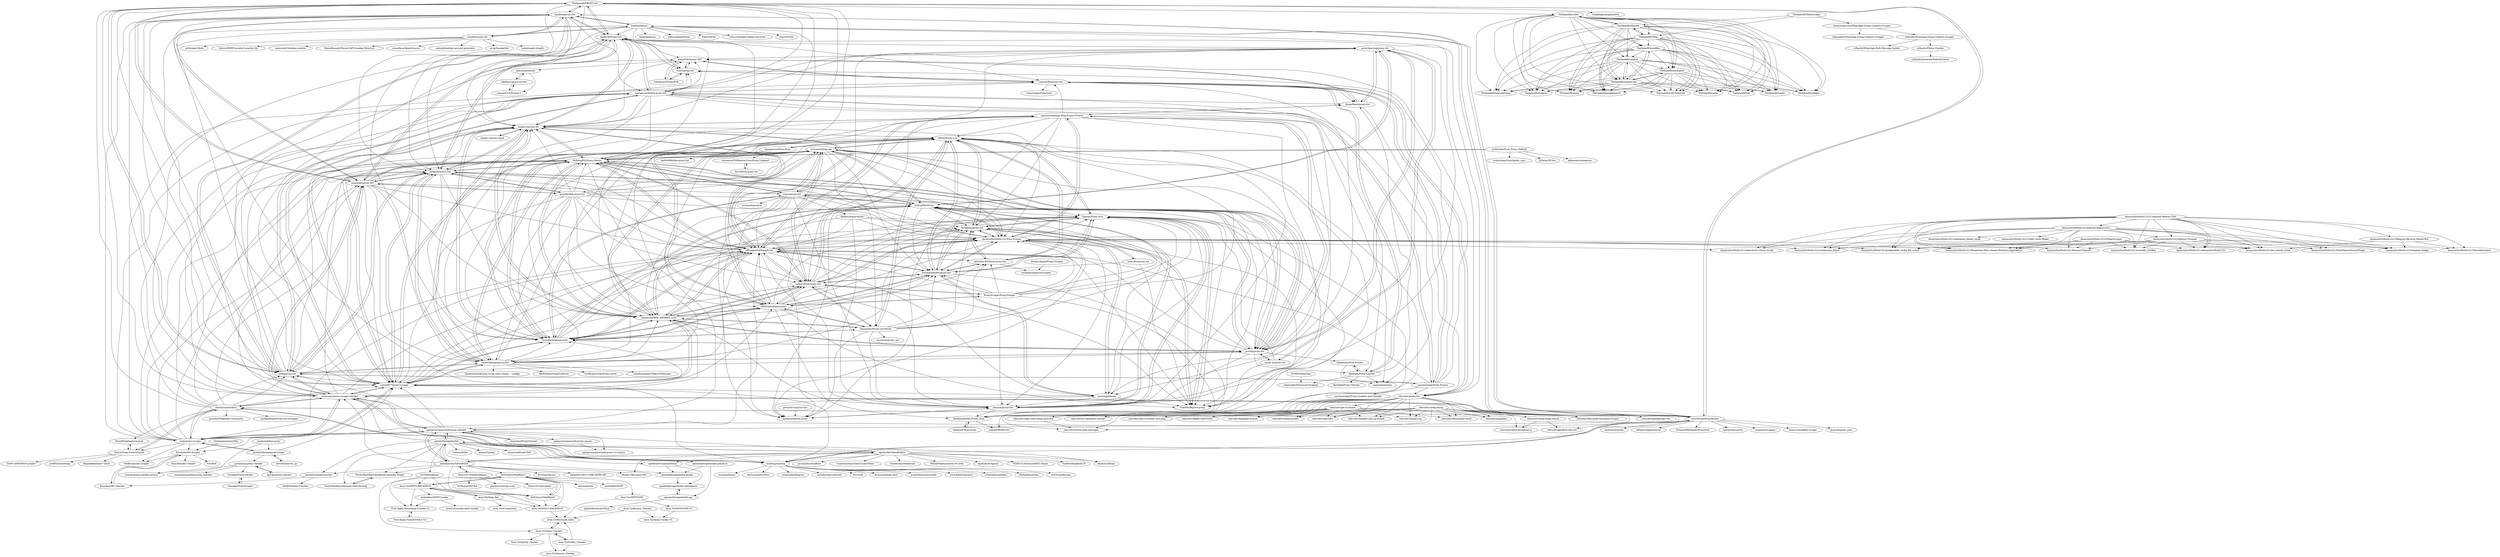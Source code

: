 digraph G {
"TheSpeedX/PROXY-List" -> "clarketm/proxy-list"
"TheSpeedX/PROXY-List" -> "monosans/proxy-list"
"TheSpeedX/PROXY-List" -> "TheSpeedX/socker"
"TheSpeedX/PROXY-List" -> "ShiftyTR/Proxy-List"
"TheSpeedX/PROXY-List" -> "hookzof/socks5_list"
"TheSpeedX/PROXY-List" -> "jetkai/proxy-list"
"TheSpeedX/PROXY-List" -> "constverum/ProxyBroker"
"TheSpeedX/PROXY-List" -> "proxifly/free-proxy-list"
"TheSpeedX/PROXY-List" -> "monosans/proxy-scraper-checker"
"TheSpeedX/PROXY-List" -> "mmpx12/proxy-list"
"TheSpeedX/PROXY-List" -> "MuRongPIG/Proxy-Master"
"TheSpeedX/PROXY-List" -> "roosterkid/openproxylist"
"TheSpeedX/PROXY-List" -> "tonikelope/megabasterd" ["e"=1]
"TheSpeedX/PROXY-List" -> "sunny9577/proxy-scraper"
"TheSpeedX/PROXY-List" -> "mertguvencli/http-proxy-list"
"openbullet/openbullet" -> "openbullet/OpenBullet2"
"openbullet/openbullet" -> "mohamm4dx/SilverBullet"
"openbullet/openbullet" -> "PurityWasHere/Anomaly-Mod-Hosting"
"openbullet/openbullet" -> "openproxyspace/unfx-proxy-checker"
"openbullet/openbullet" -> "openbullet/openbullet.github.io"
"openbullet/openbullet" -> "PurityWasHere/OpenBullet-Anomaly-Plugin"
"openbullet/openbullet" -> "monosans/proxy-scraper-checker"
"openbullet/openbullet" -> "Laiteux/Milky"
"openbullet/openbullet" -> "SUP3RIA/Atlantr"
"openbullet/openbullet" -> "openbullet/openbullet-plugin"
"openbullet/openbullet" -> "kzorin52/stealerchecker"
"openbullet/openbullet" -> "quasar/Quasar" ["e"=1]
"openbullet/openbullet" -> "csharp-leaf/Leaf.xNet" ["e"=1]
"openbullet/openbullet" -> "openbullet/CaptchaSharp"
"openbullet/openbullet" -> "khast3x/h8mail" ["e"=1]
"sunny9577/proxy-scraper" -> "iw4p/proxy-scraper"
"sunny9577/proxy-scraper" -> "Zaeem20/FREE_PROXIES_LIST"
"sunny9577/proxy-scraper" -> "MuRongPIG/Proxy-Master"
"sunny9577/proxy-scraper" -> "ErcinDedeoglu/proxies"
"sunny9577/proxy-scraper" -> "officialputuid/KangProxy"
"sunny9577/proxy-scraper" -> "roosterkid/openproxylist"
"sunny9577/proxy-scraper" -> "zloi-user/hideip.me"
"sunny9577/proxy-scraper" -> "hookzof/socks5_list"
"sunny9577/proxy-scraper" -> "mmpx12/proxy-list"
"sunny9577/proxy-scraper" -> "monosans/proxy-scraper-checker"
"sunny9577/proxy-scraper" -> "vakhov/fresh-proxy-list"
"sunny9577/proxy-scraper" -> "elliottophellia/proxylist"
"sunny9577/proxy-scraper" -> "Anonym0usWork1221/Free-Proxies"
"sunny9577/proxy-scraper" -> "mertguvencli/http-proxy-list"
"sunny9577/proxy-scraper" -> "noctiro/getproxy"
"jundymek/free-proxy" -> "JaredLGillespie/proxyscrape"
"jundymek/free-proxy" -> "ricerati/proxy-checker-python"
"situmorang-com/Whatsapp-Group-Contacts-Scraper" -> "erfan4lx/WhatsApp-Group-Contacts-Scraper"
"situmorang-com/Whatsapp-Group-Contacts-Scraper" -> "shaneapen/WhatsApp-Group-Contacts-Scraper"
"JaredLGillespie/proxyscrape" -> "iw4p/proxy-scraper"
"JaredLGillespie/proxyscrape" -> "pythonism/proxy-checker"
"JaredLGillespie/proxyscrape" -> "sunny9577/proxy-scraper"
"JaredLGillespie/proxyscrape" -> "DevAlone/proxy_py"
"openproxyspace/unfx-proxy-checker" -> "openproxyspace/unfx-proxy-parser"
"openproxyspace/unfx-proxy-checker" -> "faiqsohail/ProxyChecker"
"openproxyspace/unfx-proxy-checker" -> "monosans/proxy-scraper-checker"
"openproxyspace/unfx-proxy-checker" -> "iw4p/proxy-scraper"
"openproxyspace/unfx-proxy-checker" -> "sunny9577/proxy-scraper"
"openproxyspace/unfx-proxy-checker" -> "openproxyspace/unfx-proxy-to-country"
"openproxyspace/unfx-proxy-checker" -> "Kuucheen/KC-Scraper"
"openproxyspace/unfx-proxy-checker" -> "jetkai/proxy-list"
"openproxyspace/unfx-proxy-checker" -> "mubeng/mubeng"
"openproxyspace/unfx-proxy-checker" -> "officialputuid/KangProxy"
"openproxyspace/unfx-proxy-checker" -> "mohamm4dx/SilverBullet"
"openproxyspace/unfx-proxy-checker" -> "openbullet/openbullet"
"TheSpeedX/socker" -> "TheSpeedX/anonfiles"
"TheSpeedX/socker" -> "TheSpeedX/freeCodeCamp"
"TheSpeedX/socker" -> "TheSpeedX/test"
"TheSpeedX/socker" -> "TheSpeedX/wallgen"
"TheSpeedX/socker" -> "TheSpeedX/Linder"
"TheSpeedX/socker" -> "TheSpeedX/googlesearch"
"TheSpeedX/socker" -> "TheSpeedX/rpigrab"
"TheSpeedX/socker" -> "TheSpeedX/SDorker"
"TheSpeedX/socker" -> "TheSpeedX/Stegano"
"TheSpeedX/socker" -> "TheSpeedX/LAN-facebook"
"TheSpeedX/socker" -> "TheSpeedX/codex"
"TheSpeedX/socker" -> "TheSpeedX/dorksploit"
"TheSpeedX/socker" -> "TheSpeedX/commit-bot"
"TheSpeedX/socker" -> "TheSpeedX/dump"
"TheSpeedX/socker" -> "TheSpeedX/TPlay"
"openbullet/openbullet-api" -> "openbullet/openbullet-adminpanel"
"openbullet/openbullet-api" -> "openbullet/SocksSharp"
"cyubuchen/Free_Proxy_Website" -> "cyubuchen/ProxySpider_spys" ["e"=1]
"cyubuchen/Free_Proxy_Website" -> "openproxyspace/unfx-proxy-checker"
"cyubuchen/Free_Proxy_Website" -> "JDArmy/DCSec" ["e"=1]
"cyubuchen/Free_Proxy_Website" -> "MuRongPIG/Proxy-Master"
"cyubuchen/Free_Proxy_Website" -> "akkuman/rotateproxy" ["e"=1]
"TheSpeedX/dorksploit" -> "TheSpeedX/googlesearch"
"TheSpeedX/dorksploit" -> "TheSpeedX/Stegano"
"TheSpeedX/dorksploit" -> "TheSpeedX/freeCodeCamp"
"TheSpeedX/dorksploit" -> "TheSpeedX/test"
"TheSpeedX/dorksploit" -> "TheSpeedX/wallgen"
"TheSpeedX/dorksploit" -> "TheSpeedX/Linder"
"TheSpeedX/dorksploit" -> "TheSpeedX/dump"
"TheSpeedX/dorksploit" -> "TheSpeedX/LAN-facebook"
"TheSpeedX/dorksploit" -> "TheSpeedX/commit-bot"
"TheSpeedX/dorksploit" -> "TheSpeedX/codex"
"openproxyspace/unfx-proxy-parser" -> "openproxyspace/unfx-proxy-to-country"
"faiqsohail/ProxyChecker" -> "openproxyspace/unfx-proxy-checker"
"a2u/free-proxy-list" -> "fate0/proxylist"
"a2u/free-proxy-list" -> "clarketm/proxy-list"
"a2u/free-proxy-list" -> "suite/simple-shopify"
"a2u/free-proxy-list" -> "mrthinger/Shubi" ["e"=1]
"a2u/free-proxy-list" -> "Snivyn/NERYS-product-monitor-lite" ["e"=1]
"a2u/free-proxy-list" -> "cameronb23/adidas-monitor"
"a2u/free-proxy-list" -> "BayanRasooly/Discord-API-Sneaker-Monitors"
"a2u/free-proxy-list" -> "yousefissa/SplashSource" ["e"=1]
"a2u/free-proxy-list" -> "antonjlin/adidas-account-generator" ["e"=1]
"a2u/free-proxy-list" -> "cx-rp/SneakerBot" ["e"=1]
"DevAlone/proxy_py" -> "JaredLGillespie/proxyscrape"
"pythonism/proxy-checker" -> "ricerati/proxy-checker-python"
"pythonism/proxy-checker" -> "GooogIe/ProxyChecker"
"pythonism/proxy-checker" -> "ApsOps/proxy-checker"
"pythonism/proxy-checker" -> "maxmalysh/python-proxy-checker"
"TheSpeedX/SDorker" -> "TheSpeedX/dorksploit"
"TheSpeedX/SDorker" -> "TheSpeedX/commit-bot"
"TheSpeedX/SDorker" -> "TheSpeedX/googlesearch"
"TheSpeedX/SDorker" -> "TheSpeedX/anonfiles"
"TheSpeedX/SDorker" -> "TheSpeedX/freeCodeCamp"
"TheSpeedX/SDorker" -> "TheSpeedX/test"
"TheSpeedX/SDorker" -> "TheSpeedX/wallgen"
"TheSpeedX/SDorker" -> "TheSpeedX/Linder"
"TheSpeedX/SDorker" -> "TheSpeedX/LAN-facebook"
"TheSpeedX/SDorker" -> "TheSpeedX/dump"
"TheSpeedX/SDorker" -> "TheSpeedX/Stegano"
"TheSpeedX/SDorker" -> "TheSpeedX/rpigrab"
"TheSpeedX/SDorker" -> "TheSpeedX/codex"
"TheSpeedX/SDorker" -> "TheSpeedX/TPlay"
"TheSpeedX/SDorker" -> "TheSpeedX/socker"
"TheSpeedX/TPlay" -> "TheSpeedX/freeCodeCamp"
"TheSpeedX/TPlay" -> "TheSpeedX/test"
"TheSpeedX/TPlay" -> "TheSpeedX/wallgen"
"TheSpeedX/TPlay" -> "TheSpeedX/Linder"
"TheSpeedX/TPlay" -> "TheSpeedX/LAN-facebook"
"TheSpeedX/TPlay" -> "TheSpeedX/googlesearch"
"TheSpeedX/TPlay" -> "TheSpeedX/dump"
"TheSpeedX/TPlay" -> "TheSpeedX/Stegano"
"TheSpeedX/TPlay" -> "TheSpeedX/codex"
"TheSpeedX/TPlay" -> "TheSpeedX/commit-bot"
"TheSpeedX/TPlay" -> "TheSpeedX/dorksploit"
"TheSpeedX/TPlay" -> "TheSpeedX/anonfiles"
"TheSpeedX/TPlay" -> "TheSpeedX/rpigrab"
"TheSpeedX/TPlay" -> "TheSpeedX/SDorker"
"openbullet/openbullet.github.io" -> "openbullet/openbullet-api"
"openbullet/openbullet.github.io" -> "openbullet/openbullet-plugin"
"PurityWasHere/Anomaly-Mod-Hosting" -> "PurityWasHere/OpenBullet-Anomaly-Plugin"
"TheSpeedX/anonfiles" -> "TheSpeedX/dump"
"TheSpeedX/anonfiles" -> "TheSpeedX/freeCodeCamp"
"TheSpeedX/anonfiles" -> "TheSpeedX/test"
"TheSpeedX/anonfiles" -> "TheSpeedX/wallgen"
"TheSpeedX/anonfiles" -> "TheSpeedX/Linder"
"TheSpeedX/anonfiles" -> "TheSpeedX/LAN-facebook"
"TheSpeedX/anonfiles" -> "TheSpeedX/googlesearch"
"TheSpeedX/anonfiles" -> "TheSpeedX/Stegano"
"TheSpeedX/anonfiles" -> "TheSpeedX/dorksploit"
"TheSpeedX/anonfiles" -> "TheSpeedX/codex"
"TheSpeedX/anonfiles" -> "TheSpeedX/commit-bot"
"TheSpeedX/anonfiles" -> "TheSpeedX/rpigrab"
"Aron-Tn/SMTP-CRACKER-V2" -> "Aron-Tn/SMTP-CRACKER-V3"
"Aron-Tn/SMTP-CRACKER-V2" -> "DrPython3/MailRipV2"
"Aron-Tn/SMTP-CRACKER-V2" -> "Free-Spam-Tools/Smtp-Cracker-v4"
"Aron-Tn/SMTP-CRACKER-V2" -> "Aron-Tn/Mega-Bot"
"Aron-Tn/SMTP-CRACKER-V2" -> "Arabiabitz/SMTP.Cracker"
"Aron-Tn/SMTP-CRACKER-V2" -> "DrPython3/MailRipV3"
"Aron-Tn/Mega-Bot" -> "Aron-Tn/SMTP-CRACKER-V2"
"Aron-Tn/Mega-Bot" -> "Aron-Tn/SMTP-CRACKER-V3"
"Aron-Tn/Mega-Bot" -> "Aron-Tn/FCommunity"
"Arabiabitz/SMTP.Cracker" -> "lesteruwu/smtp-shell-cracker"
"Arabiabitz/SMTP.Cracker" -> "Free-Spam-Tools/Smtp-Cracker-v4"
"TheSpeedX/commit-bot" -> "TheSpeedX/googlesearch"
"TheSpeedX/commit-bot" -> "TheSpeedX/freeCodeCamp"
"TheSpeedX/commit-bot" -> "TheSpeedX/test"
"TheSpeedX/commit-bot" -> "TheSpeedX/wallgen"
"TheSpeedX/commit-bot" -> "TheSpeedX/Linder"
"TheSpeedX/commit-bot" -> "TheSpeedX/LAN-facebook"
"TheSpeedX/commit-bot" -> "TheSpeedX/dorksploit"
"TheSpeedX/commit-bot" -> "TheSpeedX/Stegano"
"TheSpeedX/commit-bot" -> "TheSpeedX/dump"
"TheSpeedX/commit-bot" -> "TheSpeedX/codex"
"TheSpeedX/commit-bot" -> "TheSpeedX/rpigrab"
"TheSpeedX/commit-bot" -> "TheSpeedX/anonfiles"
"TheSpeedX/rpigrab" -> "TheSpeedX/freeCodeCamp"
"TheSpeedX/rpigrab" -> "TheSpeedX/test"
"TheSpeedX/rpigrab" -> "TheSpeedX/wallgen"
"TheSpeedX/rpigrab" -> "TheSpeedX/Linder"
"TheSpeedX/rpigrab" -> "TheSpeedX/googlesearch"
"TheSpeedX/rpigrab" -> "TheSpeedX/Stegano"
"TheSpeedX/rpigrab" -> "TheSpeedX/LAN-facebook"
"TheSpeedX/rpigrab" -> "TheSpeedX/dump"
"TheSpeedX/rpigrab" -> "TheSpeedX/dorksploit"
"TheSpeedX/rpigrab" -> "TheSpeedX/codex"
"TheSpeedX/rpigrab" -> "TheSpeedX/commit-bot"
"openbullet/openbullet-adminpanel" -> "openbullet/openbullet-api"
"openbullet/OpenBullet2" -> "openbullet/openbullet"
"openbullet/OpenBullet2" -> "mohamm4dx/SilverBullet"
"openbullet/OpenBullet2" -> "ip-scanner/cloudflare" ["e"=1]
"openbullet/OpenBullet2" -> "UnamSanctam/SilentCryptoMiner" ["e"=1]
"openbullet/OpenBullet2" -> "openproxyspace/unfx-proxy-checker"
"openbullet/OpenBullet2" -> "monosans/proxy-scraper-checker"
"openbullet/OpenBullet2" -> "mubeng/mubeng"
"openbullet/OpenBullet2" -> "Stealerium/Stealerium" ["e"=1]
"openbullet/OpenBullet2" -> "MiyakoYakota/search.0t.rocks" ["e"=1]
"openbullet/OpenBullet2" -> "khast3x/h8mail" ["e"=1]
"openbullet/OpenBullet2" -> "openbullet/CaptchaSharp"
"openbullet/OpenBullet2" -> "Mickey758/Calani-AIO" ["e"=1]
"openbullet/OpenBullet2" -> "kgretzky/evilginx2" ["e"=1]
"openbullet/OpenBullet2" -> "NYAN-x-CAT/AsyncRAT-C-Sharp" ["e"=1]
"openbullet/OpenBullet2" -> "fastfire/deepdarkCTI" ["e"=1]
"ShiftyTR/Proxy-List" -> "jetkai/proxy-list"
"ShiftyTR/Proxy-List" -> "mmpx12/proxy-list"
"ShiftyTR/Proxy-List" -> "clarketm/proxy-list"
"ShiftyTR/Proxy-List" -> "hookzof/socks5_list"
"ShiftyTR/Proxy-List" -> "monosans/proxy-list"
"ShiftyTR/Proxy-List" -> "sunny9577/proxy-scraper"
"ShiftyTR/Proxy-List" -> "manuGMG/proxy-365"
"ShiftyTR/Proxy-List" -> "roosterkid/openproxylist"
"ShiftyTR/Proxy-List" -> "mertguvencli/http-proxy-list"
"ShiftyTR/Proxy-List" -> "rdavydov/proxy-list"
"ShiftyTR/Proxy-List" -> "rx443/proxy-list"
"ShiftyTR/Proxy-List" -> "TheSpeedX/PROXY-List"
"ShiftyTR/Proxy-List" -> "MuRongPIG/Proxy-Master"
"ShiftyTR/Proxy-List" -> "UptimerBot/proxy-list"
"ShiftyTR/Proxy-List" -> "proxy4parsing/proxy-list"
"mohamm4dx/SilverBullet" -> "openbullet/OpenBullet2"
"mohamm4dx/SilverBullet" -> "openbullet/openbullet"
"mohamm4dx/SilverBullet" -> "kzorin52/stealerchecker"
"mohamm4dx/SilverBullet" -> "PurityWasHere/OpenBullet-Anomaly-Plugin"
"mohamm4dx/SilverBullet" -> "openproxyspace/unfx-proxy-checker"
"mohamm4dx/SilverBullet" -> "skylar69-wtf/CC-CHECKERS-API" ["e"=1]
"mohamm4dx/SilverBullet" -> "Its-Vichy/Sezam" ["e"=1]
"mohamm4dx/SilverBullet" -> "monosans/proxy-scraper-checker"
"mohamm4dx/SilverBullet" -> "Ross1337/SMSBotBypass"
"mohamm4dx/SilverBullet" -> "DrPython3/MailRipV3"
"mohamm4dx/SilverBullet" -> "Mickey758/Calani-AIO" ["e"=1]
"mohamm4dx/SilverBullet" -> "DrPython3/MailRipV2"
"iw4p/proxy-scraper" -> "sunny9577/proxy-scraper"
"iw4p/proxy-scraper" -> "monosans/proxy-scraper-checker"
"iw4p/proxy-scraper" -> "JaredLGillespie/proxyscrape"
"iw4p/proxy-scraper" -> "openproxyspace/unfx-proxy-checker"
"iw4p/proxy-scraper" -> "Kuucheen/KC-Scraper"
"iw4p/proxy-scraper" -> "MuRongPIG/Proxy-Master"
"iw4p/proxy-scraper" -> "UptimerBot/proxy-list"
"iw4p/proxy-scraper" -> "TeaByte/proxy-scraper" ["e"=1]
"iw4p/proxy-scraper" -> "zloi-user/hideip.me"
"iw4p/proxy-scraper" -> "mertguvencli/http-proxy-list"
"iw4p/proxy-scraper" -> "monosans/proxy-list"
"iw4p/proxy-scraper" -> "hookzof/socks5_list"
"iw4p/proxy-scraper" -> "Yariya/Zmap-ProxyScanner"
"iw4p/proxy-scraper" -> "jetkai/proxy-list"
"iw4p/proxy-scraper" -> "officialputuid/KangProxy"
"hookzof/socks5_list" -> "sunny9577/proxy-scraper"
"hookzof/socks5_list" -> "MuRongPIG/Proxy-Master"
"hookzof/socks5_list" -> "mmpx12/proxy-list"
"hookzof/socks5_list" -> "roosterkid/openproxylist"
"hookzof/socks5_list" -> "jetkai/proxy-list"
"hookzof/socks5_list" -> "ErcinDedeoglu/proxies"
"hookzof/socks5_list" -> "ShiftyTR/Proxy-List"
"hookzof/socks5_list" -> "prxchk/proxy-list"
"hookzof/socks5_list" -> "monosans/proxy-list"
"hookzof/socks5_list" -> "zloi-user/hideip.me"
"hookzof/socks5_list" -> "proxifly/free-proxy-list"
"hookzof/socks5_list" -> "vakhov/fresh-proxy-list"
"hookzof/socks5_list" -> "officialputuid/KangProxy"
"hookzof/socks5_list" -> "Zaeem20/FREE_PROXIES_LIST"
"hookzof/socks5_list" -> "Anonym0usWork1221/Free-Proxies"
"bluet/proxybroker2" -> "constverum/ProxyBroker"
"bluet/proxybroker2" -> "mubeng/mubeng"
"bluet/proxybroker2" -> "Yariya/Zmap-ProxyScanner"
"bluet/proxybroker2" -> "monosans/proxy-scraper-checker"
"bluet/proxybroker2" -> "iw4p/proxy-scraper"
"bluet/proxybroker2" -> "sunny9577/proxy-scraper"
"bluet/proxybroker2" -> "jetkai/proxy-list"
"bluet/proxybroker2" -> "hookzof/socks5_list"
"bluet/proxybroker2" -> "ForceFledgling/proxyhub"
"bluet/proxybroker2" -> "mertguvencli/http-proxy-list"
"bluet/proxybroker2" -> "MuRongPIG/Proxy-Master"
"bluet/proxybroker2" -> "monosans/proxy-list"
"bluet/proxybroker2" -> "proseltd/Telepathy-Community" ["e"=1]
"bluet/proxybroker2" -> "narkhedesam/Proxy-List-Scrapper"
"bluet/proxybroker2" -> "TheSpeedX/PROXY-List"
"TheSpeedX/WhatScraper" -> "TheSpeedX/SDorker"
"TheSpeedX/WhatScraper" -> "situmorang-com/Whatsapp-Group-Contacts-Scraper"
"TheSpeedX/WhatScraper" -> "TheSpeedX/TPlay"
"erfan4lx/WhatsApp-Group-Contacts-Scraper" -> "erfan4lx/WhatsApp-Bulk-Message-Sender"
"erfan4lx/WhatsApp-Group-Contacts-Scraper" -> "erfan4lx/Phone-Checker"
"Aron-Tn/SMTP-CRACKER-V3" -> "Aron-Tn/Microsoft_killer"
"erfan4lx/Phone-Checker" -> "erfan4lx/AutomaticWebsiteViewer"
"openbullet/openbullet-plugin" -> "openbullet/openbullet-adminpanel"
"openbullet/CaptchaSharp" -> "openbullet/openbullet-plugin"
"openbullet/CaptchaSharp" -> "openbullet/openbullet-adminpanel"
"Free-Spam-Tools/Smtp-Cracker-v4" -> "Free-Spam-Tools/XTOOLS-V2-"
"Free-Spam-Tools/XTOOLS-V2-" -> "Free-Spam-Tools/Smtp-Cracker-v4"
"takelley1/proxy-servers" -> "yuewei5215/Proxies-1"
"takelley1/proxy-servers" -> "almroot/proxylist"
"PurityWasHere/OpenBullet-Anomaly-Plugin" -> "PurityWasHere/Anomaly-Mod-Hosting"
"mubeng/mubeng" -> "bluet/proxybroker2"
"mubeng/mubeng" -> "constverum/ProxyBroker"
"mubeng/mubeng" -> "Sh1Yo/x8" ["e"=1]
"mubeng/mubeng" -> "monosans/proxy-scraper-checker"
"mubeng/mubeng" -> "dwisiswant0/go-dork" ["e"=1]
"mubeng/mubeng" -> "projectdiscovery/notify" ["e"=1]
"mubeng/mubeng" -> "xnl-h4ck3r/waymore" ["e"=1]
"mubeng/mubeng" -> "d3mondev/puredns" ["e"=1]
"mubeng/mubeng" -> "BishopFox/jsluice" ["e"=1]
"mubeng/mubeng" -> "sw33tLie/bbscope" ["e"=1]
"mubeng/mubeng" -> "musana/fuzzuli" ["e"=1]
"mubeng/mubeng" -> "dwisiswant0/crlfuzz" ["e"=1]
"mubeng/mubeng" -> "ustayready/fireprox" ["e"=1]
"mubeng/mubeng" -> "six2dez/OneListForAll" ["e"=1]
"mubeng/mubeng" -> "sunny9577/proxy-scraper"
"Aron-Tn/Yahoo_Checker" -> "Aron-Tn/Microsoft_killer"
"Aron-Tn/Yahoo_Checker" -> "Aron-Tn/Amazon_Checker"
"Aron-Tn/Yahoo_Checker" -> "Aron-Tn/Netflix_Checker"
"Aron-Tn/Yahoo_Checker" -> "Aron-Tn/Spotify_checker"
"mmpx12/proxy-list" -> "mmpx12/proxy-check"
"mmpx12/proxy-list" -> "officialputuid/KangProxy"
"mmpx12/proxy-list" -> "roosterkid/openproxylist"
"mmpx12/proxy-list" -> "MuRongPIG/Proxy-Master"
"mmpx12/proxy-list" -> "ErcinDedeoglu/proxies"
"mmpx12/proxy-list" -> "Zaeem20/FREE_PROXIES_LIST"
"mmpx12/proxy-list" -> "saisuiu/Lionkings-Http-Proxys-Proxies"
"mmpx12/proxy-list" -> "Anonym0usWork1221/Free-Proxies"
"mmpx12/proxy-list" -> "sunny9577/proxy-scraper"
"mmpx12/proxy-list" -> "proxy4parsing/proxy-list"
"mmpx12/proxy-list" -> "mzyui/proxy-list"
"mmpx12/proxy-list" -> "hookzof/socks5_list"
"mmpx12/proxy-list" -> "ShiftyTR/Proxy-List"
"mmpx12/proxy-list" -> "manuGMG/proxy-365"
"mmpx12/proxy-list" -> "r00tee/Proxy-List"
"roosterkid/openproxylist" -> "mmpx12/proxy-list"
"roosterkid/openproxylist" -> "MuRongPIG/Proxy-Master"
"roosterkid/openproxylist" -> "sunny9577/proxy-scraper"
"roosterkid/openproxylist" -> "jetkai/proxy-list"
"roosterkid/openproxylist" -> "ErcinDedeoglu/proxies"
"roosterkid/openproxylist" -> "hookzof/socks5_list"
"roosterkid/openproxylist" -> "officialputuid/KangProxy"
"roosterkid/openproxylist" -> "MhdiTaheri/V2rayCollector" ["e"=1]
"roosterkid/openproxylist" -> "prxchk/proxy-list"
"roosterkid/openproxylist" -> "Anonym0usWork1221/Free-Proxies"
"roosterkid/openproxylist" -> "Zaeem20/FREE_PROXIES_LIST"
"roosterkid/openproxylist" -> "Surfboardv2ray/Proxy-sorter" ["e"=1]
"roosterkid/openproxylist" -> "miladtahanian/V2RayCFGDumper" ["e"=1]
"roosterkid/openproxylist" -> "saisuiu/Lionkings-Http-Proxys-Proxies"
"roosterkid/openproxylist" -> "Epodonios/bulk-xray-v2ray-vless-vmess-...-configs" ["e"=1]
"monosans/proxy-scraper-checker" -> "monosans/proxy-list"
"monosans/proxy-scraper-checker" -> "iw4p/proxy-scraper"
"monosans/proxy-scraper-checker" -> "sunny9577/proxy-scraper"
"monosans/proxy-scraper-checker" -> "openproxyspace/unfx-proxy-checker"
"monosans/proxy-scraper-checker" -> "MuRongPIG/Proxy-Master"
"monosans/proxy-scraper-checker" -> "jetkai/proxy-list"
"monosans/proxy-scraper-checker" -> "hookzof/socks5_list"
"monosans/proxy-scraper-checker" -> "officialputuid/KangProxy"
"monosans/proxy-scraper-checker" -> "ShiftyTR/Proxy-List"
"monosans/proxy-scraper-checker" -> "ErcinDedeoglu/proxies"
"monosans/proxy-scraper-checker" -> "constverum/ProxyBroker"
"monosans/proxy-scraper-checker" -> "mubeng/mubeng"
"monosans/proxy-scraper-checker" -> "Zaeem20/FREE_PROXIES_LIST"
"monosans/proxy-scraper-checker" -> "mertguvencli/http-proxy-list"
"monosans/proxy-scraper-checker" -> "bluet/proxybroker2"
"monosans/proxy-list" -> "monosans/proxy-scraper-checker"
"monosans/proxy-list" -> "ShiftyTR/Proxy-List"
"monosans/proxy-list" -> "hookzof/socks5_list"
"monosans/proxy-list" -> "mmpx12/proxy-list"
"monosans/proxy-list" -> "jetkai/proxy-list"
"monosans/proxy-list" -> "sunny9577/proxy-scraper"
"monosans/proxy-list" -> "TheSpeedX/PROXY-List"
"monosans/proxy-list" -> "ErcinDedeoglu/proxies"
"monosans/proxy-list" -> "roosterkid/openproxylist"
"monosans/proxy-list" -> "Zaeem20/FREE_PROXIES_LIST"
"monosans/proxy-list" -> "MuRongPIG/Proxy-Master"
"monosans/proxy-list" -> "clarketm/proxy-list"
"monosans/proxy-list" -> "officialputuid/KangProxy"
"monosans/proxy-list" -> "proxifly/free-proxy-list"
"monosans/proxy-list" -> "mzyui/proxy-list"
"jetkai/proxy-list" -> "roosterkid/openproxylist"
"jetkai/proxy-list" -> "ShiftyTR/Proxy-List"
"jetkai/proxy-list" -> "hookzof/socks5_list"
"jetkai/proxy-list" -> "mertguvencli/http-proxy-list"
"jetkai/proxy-list" -> "monosans/proxy-list"
"jetkai/proxy-list" -> "sunny9577/proxy-scraper"
"jetkai/proxy-list" -> "rx443/proxy-list"
"jetkai/proxy-list" -> "MuRongPIG/Proxy-Master"
"jetkai/proxy-list" -> "mmpx12/proxy-list"
"jetkai/proxy-list" -> "prxchk/proxy-list"
"jetkai/proxy-list" -> "monosans/proxy-scraper-checker"
"jetkai/proxy-list" -> "manuGMG/proxy-365"
"jetkai/proxy-list" -> "officialputuid/KangProxy"
"jetkai/proxy-list" -> "saschazesiger/Free-Proxies"
"jetkai/proxy-list" -> "TheSpeedX/PROXY-List"
"DrPython3/MailRipV3" -> "DrPython3/MailRipV2"
"DrPython3/MailRipV3" -> "Aron-Tn/SMTP-CRACKER-V3"
"DrPython3/MailRipV2" -> "DrPython3/MailRipV3"
"DrPython3/MailRipV2" -> "Aron-Tn/SMTP-CRACKER-V2"
"DrPython3/MailRipV2" -> "Aron-Tn/SMTP-CRACKER-V3"
"DrPython3/MailRipV2" -> "Aron-Tn/SMTP2SMS"
"DrPython3/MailRipV2" -> "aels/mailtools"
"DrPython3/MailRipV2" -> "Free-Spam-Tools/Smtp-Cracker-v4"
"DrPython3/MailRipV2" -> "aziz0x48/xSMTP" ["e"=1]
"kzorin52/stealerchecker" -> "sk3lk0/Stealer-Checker"
"kzorin52/stealerchecker" -> "Kuucheen/KC-Checker"
"Volodichev/ProxyHUB" -> "manuGMG/proxy-365"
"Volodichev/ProxyHUB" -> "rx443/proxy-list"
"mmpx12/proxy-check" -> "mmpx12/proxy-list"
"Aron-Tn/Bounce_Checker" -> "Aron-Tn/Smtp-Cracker-V5"
"Aron-Tn/Bounce_Checker" -> "Aron-Tn/Microsoft_killer"
"Ross1337/SMSBotBypass" -> "SirTenzin/OTP-Bot"
"Ross1337/SMSBotBypass" -> "jainamoswal/otp-scam"
"Ross1337/SMSBotBypass" -> "Ross1337/IpGrabber"
"Ross1337/SMSBotBypass" -> "mohamm4dx/SilverBullet"
"Aron-Tn/Netflix_Checker" -> "Aron-Tn/Amazon_Checker"
"Aron-Tn/Netflix_Checker" -> "Aron-Tn/Yahoo_Checker"
"Aron-Tn/Netflix_Checker" -> "Aron-Tn/Microsoft_killer"
"S1M0N38/har2py" -> "themiralay/ProxyList-Scraping"
"almroot/proxylist" -> "takelley1/proxy-servers"
"almroot/proxylist" -> "yuewei5215/Proxies-1"
"constverum/ProxyBroker" -> "bluet/proxybroker2"
"constverum/ProxyBroker" -> "clarketm/proxy-list"
"constverum/ProxyBroker" -> "mubeng/mubeng"
"constverum/ProxyBroker" -> "TheSpeedX/PROXY-List"
"constverum/ProxyBroker" -> "monosans/proxy-scraper-checker"
"constverum/ProxyBroker" -> "imWildCat/scylla" ["e"=1]
"constverum/ProxyBroker" -> "abhinavsingh/proxy.py" ["e"=1]
"constverum/ProxyBroker" -> "Python3WebSpider/ProxyPool" ["e"=1]
"constverum/ProxyBroker" -> "qwj/python-proxy" ["e"=1]
"constverum/ProxyBroker" -> "fate0/proxylist"
"constverum/ProxyBroker" -> "scrapoxy/scrapoxy" ["e"=1]
"constverum/ProxyBroker" -> "iw4p/proxy-scraper"
"constverum/ProxyBroker" -> "Anorov/cloudflare-scrape" ["e"=1]
"constverum/ProxyBroker" -> "openproxyspace/unfx-proxy-checker"
"constverum/ProxyBroker" -> "jhao104/proxy_pool" ["e"=1]
"fahimscirex/proxybd" -> "MrMarble/proxy-list"
"fahimscirex/proxybd" -> "Anonym0usWork1221/Free-Proxies"
"fahimscirex/proxybd" -> "andigwandi/free-proxy"
"fahimscirex/proxybd" -> "noctiro/getproxy"
"fahimscirex/proxybd" -> "yemixzy/proxy-list"
"fahimscirex/proxybd" -> "officialputuid/KangProxy"
"UptimerBot/proxy-list" -> "rdavydov/proxy-list"
"UptimerBot/proxy-list" -> "manuGMG/proxy-365"
"UptimerBot/proxy-list" -> "rx443/proxy-list"
"UptimerBot/proxy-list" -> "Bardiafa/Proxy-Leecher"
"UptimerBot/proxy-list" -> "noctiro/getproxy"
"UptimerBot/proxy-list" -> "HyperBeats/proxy-list"
"UptimerBot/proxy-list" -> "mertguvencli/http-proxy-list"
"UptimerBot/proxy-list" -> "IshanSingla/ProxyLists"
"UptimerBot/proxy-list" -> "saschazesiger/Free-Proxies"
"noctiro/getproxy" -> "andigwandi/free-proxy"
"noctiro/getproxy" -> "Anonym0usWork1221/Free-Proxies"
"noctiro/getproxy" -> "SevenworksDev/proxy-list"
"noctiro/getproxy" -> "yemixzy/proxy-list"
"noctiro/getproxy" -> "TuanMinPay/live-proxy"
"noctiro/getproxy" -> "Tsprnay/Proxy-lists"
"saschazesiger/Free-Proxies" -> "UptimerBot/proxy-list"
"saschazesiger/Free-Proxies" -> "rx443/proxy-list"
"saschazesiger/Free-Proxies" -> "saschazesiger/Proxy-Grabber-and-Checker"
"saschazesiger/Free-Proxies" -> "manuGMG/proxy-365"
"saschazesiger/Free-Proxies" -> "officialputuid/KangProxy"
"saschazesiger/Free-Proxies" -> "mertguvencli/http-proxy-list"
"saschazesiger/Free-Proxies" -> "rdavydov/proxy-list"
"saschazesiger/Free-Proxies" -> "jetkai/proxy-list"
"rx443/proxy-list" -> "manuGMG/proxy-365"
"rx443/proxy-list" -> "UptimerBot/proxy-list"
"rx443/proxy-list" -> "Volodichev/ProxyHUB"
"Aron-Tn/SMTP2SMS" -> "Aron-Tn/Microsoft_killer"
"Aron-Tn/SMTP2SMS" -> "Aron-Tn/SMTP2SMS-V2"
"Aron-Tn/Microsoft_killer" -> "Aron-Tn/Yahoo_Checker"
"mertguvencli/http-proxy-list" -> "UptimerBot/proxy-list"
"mertguvencli/http-proxy-list" -> "sunny9577/proxy-scraper"
"mertguvencli/http-proxy-list" -> "jetkai/proxy-list"
"mertguvencli/http-proxy-list" -> "roosterkid/openproxylist"
"mertguvencli/http-proxy-list" -> "prxchk/proxy-list"
"mertguvencli/http-proxy-list" -> "MuRongPIG/Proxy-Master"
"mertguvencli/http-proxy-list" -> "manuGMG/proxy-365"
"mertguvencli/http-proxy-list" -> "ShiftyTR/Proxy-List"
"mertguvencli/http-proxy-list" -> "HyperBeats/proxy-list"
"mertguvencli/http-proxy-list" -> "saschazesiger/Free-Proxies"
"mertguvencli/http-proxy-list" -> "proxy4parsing/proxy-list"
"mertguvencli/http-proxy-list" -> "mmpx12/proxy-list"
"mertguvencli/http-proxy-list" -> "rx443/proxy-list"
"mertguvencli/http-proxy-list" -> "Bardiafa/Proxy-Leecher"
"mertguvencli/http-proxy-list" -> "rdavydov/proxy-list"
"rdavydov/proxy-list" -> "rdavydov/link-to-friends-who-play"
"rdavydov/proxy-list" -> "rdavydov/RightClickTwitter"
"rdavydov/proxy-list" -> "rdavydov/roman2arabic"
"rdavydov/proxy-list" -> "rdavydov/twitch-hide-messages"
"rdavydov/proxy-list" -> "rdavydov/right-click-steam-activator"
"rdavydov/proxy-list" -> "rdavydov/highlight-friends"
"rdavydov/proxy-list" -> "rdavydov/rdavydov"
"rdavydov/proxy-list" -> "rdavydov/mipped.com-up-thread"
"rdavydov/proxy-list" -> "rdavydov/baileys-ng"
"rdavydov/proxy-list" -> "rdavydov/find-github-email"
"rdavydov/proxy-list" -> "rdavydov/get-yt-thumb"
"rdavydov/proxy-list" -> "rdavydov/yt-comments-crawler"
"rdavydov/proxy-list" -> "rdavydov/magnitqr"
"rdavydov/proxy-list" -> "rdavydov/Microsoft-Activation-Scripts"
"rdavydov/proxy-list" -> "UptimerBot/proxy-list"
"manuGMG/proxy-365" -> "HyperBeats/proxy-list"
"manuGMG/proxy-365" -> "rx443/proxy-list"
"manuGMG/proxy-365" -> "almroot/proxylist"
"manuGMG/proxy-365" -> "UptimerBot/proxy-list"
"manuGMG/proxy-365" -> "Volodichev/ProxyHUB"
"HyperBeats/proxy-list" -> "manuGMG/proxy-365"
"HyperBeats/proxy-list" -> "proxy4parsing/proxy-list"
"HyperBeats/proxy-list" -> "saisuiu/Lionkings-Http-Proxys-Proxies"
"HyperBeats/proxy-list" -> "zuoxiaolei/proxys"
"Anonym0usWork1221/android-memorytool" -> "Anonym0usWork1221/dos_attack_script"
"Anonym0usWork1221/android-memorytool" -> "Anonym0usWork1221/Temporary-Files-cleaner-Windows-Application-"
"Anonym0usWork1221/android-memorytool" -> "Anonym0usWork1221/Memory-Dumper"
"Anonym0usWork1221/android-memorytool" -> "Anonym0usWork1221/subdomain_finder"
"Anonym0usWork1221/android-memorytool" -> "Anonym0usWork1221/Android-Py-Cheats-Script"
"Anonym0usWork1221/android-memorytool" -> "Anonym0usWork1221/pubgmobile_config_file_writer"
"Anonym0usWork1221/android-memorytool" -> "Anonym0usWork1221/MonsterChase2D"
"Anonym0usWork1221/android-memorytool" -> "Anonym0usWork1221/assembly_DosBox"
"Anonym0usWork1221/android-memorytool" -> "Anonym0usWork1221/Anonym0usWork1221"
"Anonym0usWork1221/android-memorytool" -> "Anonym0usWork1221/MultiPlayerSessionPlugin"
"Anonym0usWork1221/android-memorytool" -> "Anonym0usWork1221/subdomain_finder_script"
"Anonym0usWork1221/android-memorytool" -> "Anonym0usWork1221/telegram-badge"
"Anonym0usWork1221/android-memorytool" -> "Anonym0usWork1221/Credit-Cards-Maker"
"yuewei5215/Proxies-1" -> "takelley1/proxy-servers"
"Yariya/Zmap-ProxyScanner" -> "ForceFledgling/proxyhub"
"Yariya/Zmap-ProxyScanner" -> "DANO-AMP/DDOS-project" ["e"=1]
"Yariya/Zmap-ProxyScanner" -> "bluet/proxybroker2"
"Yariya/Zmap-ProxyScanner" -> "jor6PS/DrawNmap" ["e"=1]
"Yariya/Zmap-ProxyScanner" -> "filippofinke/layer7-dstat" ["e"=1]
"prxchk/proxy-list" -> "proxy4parsing/proxy-list"
"prxchk/proxy-list" -> "casals-ar/proxy-list"
"prxchk/proxy-list" -> "ErcinDedeoglu/proxies"
"prxchk/proxy-list" -> "MuRongPIG/Proxy-Master"
"prxchk/proxy-list" -> "Anonym0usWork1221/Free-Proxies"
"prxchk/proxy-list" -> "yemixzy/proxy-list"
"prxchk/proxy-list" -> "Zaeem20/FREE_PROXIES_LIST"
"prxchk/proxy-list" -> "officialputuid/KangProxy"
"prxchk/proxy-list" -> "tahaluindo/Free-Proxies"
"prxchk/proxy-list" -> "ALIILAPRO/Proxy"
"prxchk/proxy-list" -> "Bardiafa/Proxy-Leecher"
"prxchk/proxy-list" -> "zloi-user/hideip.me"
"prxchk/proxy-list" -> "saisuiu/Lionkings-Http-Proxys-Proxies"
"prxchk/proxy-list" -> "roosterkid/openproxylist"
"prxchk/proxy-list" -> "hookzof/socks5_list"
"SUP3RIA/Atlantr" -> "Aron-Tn/SMTP-CRACKER-V2"
"SUP3RIA/Atlantr" -> "DrPython3/MailRipV3"
"SUP3RIA/Atlantr" -> "Aron-Tn/Yahoo_Checker"
"saisuiu/Lionkings-Http-Proxys-Proxies" -> "Anonym0usWork1221/Free-Proxies"
"saisuiu/Lionkings-Http-Proxys-Proxies" -> "HyperBeats/proxy-list"
"saisuiu/Lionkings-Http-Proxys-Proxies" -> "SevenworksDev/proxy-list"
"saisuiu/Lionkings-Http-Proxys-Proxies" -> "officialputuid/KangProxy"
"saisuiu/Lionkings-Http-Proxys-Proxies" -> "noctiro/getproxy"
"saisuiu/Lionkings-Http-Proxys-Proxies" -> "mmpx12/proxy-list"
"saisuiu/Lionkings-Http-Proxys-Proxies" -> "Zaeem20/FREE_PROXIES_LIST"
"saisuiu/Lionkings-Http-Proxys-Proxies" -> "MrMarble/proxy-list"
"saisuiu/Lionkings-Http-Proxys-Proxies" -> "vakhov/fresh-proxy-list"
"saisuiu/Lionkings-Http-Proxys-Proxies" -> "yemixzy/proxy-list"
"saisuiu/Lionkings-Http-Proxys-Proxies" -> "r00tee/Proxy-List"
"saisuiu/Lionkings-Http-Proxys-Proxies" -> "prxchk/proxy-list"
"saisuiu/Lionkings-Http-Proxys-Proxies" -> "ErcinDedeoglu/proxies"
"saisuiu/Lionkings-Http-Proxys-Proxies" -> "zuoxiaolei/proxys"
"saisuiu/Lionkings-Http-Proxys-Proxies" -> "UptimerBot/proxy-list"
"MuRongPIG/Proxy-Master" -> "ErcinDedeoglu/proxies"
"MuRongPIG/Proxy-Master" -> "officialputuid/KangProxy"
"MuRongPIG/Proxy-Master" -> "zloi-user/hideip.me"
"MuRongPIG/Proxy-Master" -> "prxchk/proxy-list"
"MuRongPIG/Proxy-Master" -> "Anonym0usWork1221/Free-Proxies"
"MuRongPIG/Proxy-Master" -> "Zaeem20/FREE_PROXIES_LIST"
"MuRongPIG/Proxy-Master" -> "sunny9577/proxy-scraper"
"MuRongPIG/Proxy-Master" -> "mmpx12/proxy-list"
"MuRongPIG/Proxy-Master" -> "vakhov/fresh-proxy-list"
"MuRongPIG/Proxy-Master" -> "r00tee/Proxy-List"
"MuRongPIG/Proxy-Master" -> "roosterkid/openproxylist"
"MuRongPIG/Proxy-Master" -> "mzyui/proxy-list"
"MuRongPIG/Proxy-Master" -> "ALIILAPRO/Proxy"
"MuRongPIG/Proxy-Master" -> "hookzof/socks5_list"
"MuRongPIG/Proxy-Master" -> "elliottophellia/proxylist"
"officialputuid/KangProxy" -> "ErcinDedeoglu/proxies"
"officialputuid/KangProxy" -> "Zaeem20/FREE_PROXIES_LIST"
"officialputuid/KangProxy" -> "Anonym0usWork1221/Free-Proxies"
"officialputuid/KangProxy" -> "MuRongPIG/Proxy-Master"
"officialputuid/KangProxy" -> "MrMarble/proxy-list"
"officialputuid/KangProxy" -> "SevenworksDev/proxy-list"
"officialputuid/KangProxy" -> "TuanMinPay/live-proxy"
"officialputuid/KangProxy" -> "vakhov/fresh-proxy-list"
"officialputuid/KangProxy" -> "Tsprnay/Proxy-lists"
"officialputuid/KangProxy" -> "yemixzy/proxy-list"
"officialputuid/KangProxy" -> "zloi-user/hideip.me"
"officialputuid/KangProxy" -> "mmpx12/proxy-list"
"officialputuid/KangProxy" -> "gitrecon1455/fresh-proxy-list"
"officialputuid/KangProxy" -> "saisuiu/Lionkings-Http-Proxys-Proxies"
"officialputuid/KangProxy" -> "noctiro/getproxy"
"Anonym0usWork1221/Free-Proxies" -> "MrMarble/proxy-list"
"Anonym0usWork1221/Free-Proxies" -> "Anonym0usWork1221/Android-Py-Cheats-Script"
"Anonym0usWork1221/Free-Proxies" -> "Anonym0usWork1221/dos_attack_script"
"Anonym0usWork1221/Free-Proxies" -> "Anonym0usWork1221/Temporary-Files-cleaner-Windows-Application-"
"Anonym0usWork1221/Free-Proxies" -> "saisuiu/Lionkings-Http-Proxys-Proxies"
"Anonym0usWork1221/Free-Proxies" -> "Anonym0usWork1221/pubgmobile_config_file_writer"
"Anonym0usWork1221/Free-Proxies" -> "andigwandi/free-proxy"
"Anonym0usWork1221/Free-Proxies" -> "yemixzy/proxy-list"
"Anonym0usWork1221/Free-Proxies" -> "officialputuid/KangProxy"
"Anonym0usWork1221/Free-Proxies" -> "vakhov/fresh-proxy-list"
"Anonym0usWork1221/Free-Proxies" -> "noctiro/getproxy"
"Anonym0usWork1221/Free-Proxies" -> "Anonym0usWork1221/subdomain_finder"
"Anonym0usWork1221/Free-Proxies" -> "SevenworksDev/proxy-list"
"Anonym0usWork1221/Free-Proxies" -> "ALIILAPRO/Proxy"
"Anonym0usWork1221/Free-Proxies" -> "Tsprnay/Proxy-lists"
"andigwandi/free-proxy" -> "yemixzy/proxy-list"
"Zaeem20/FREE_PROXIES_LIST" -> "officialputuid/KangProxy"
"Zaeem20/FREE_PROXIES_LIST" -> "ErcinDedeoglu/proxies"
"Zaeem20/FREE_PROXIES_LIST" -> "vakhov/fresh-proxy-list"
"Zaeem20/FREE_PROXIES_LIST" -> "ALIILAPRO/Proxy"
"Zaeem20/FREE_PROXIES_LIST" -> "MuRongPIG/Proxy-Master"
"Zaeem20/FREE_PROXIES_LIST" -> "SevenworksDev/proxy-list"
"Zaeem20/FREE_PROXIES_LIST" -> "sunny9577/proxy-scraper"
"Zaeem20/FREE_PROXIES_LIST" -> "zloi-user/hideip.me"
"Zaeem20/FREE_PROXIES_LIST" -> "themiralay/Proxy-List-World"
"Zaeem20/FREE_PROXIES_LIST" -> "r00tee/Proxy-List"
"Zaeem20/FREE_PROXIES_LIST" -> "prxchk/proxy-list"
"Zaeem20/FREE_PROXIES_LIST" -> "mmpx12/proxy-list"
"Zaeem20/FREE_PROXIES_LIST" -> "elliottophellia/proxylist"
"Zaeem20/FREE_PROXIES_LIST" -> "yemixzy/proxy-list"
"Zaeem20/FREE_PROXIES_LIST" -> "MrMarble/proxy-list"
"ErcinDedeoglu/proxies" -> "vakhov/fresh-proxy-list"
"ErcinDedeoglu/proxies" -> "MuRongPIG/Proxy-Master"
"ErcinDedeoglu/proxies" -> "officialputuid/KangProxy"
"ErcinDedeoglu/proxies" -> "Zaeem20/FREE_PROXIES_LIST"
"ErcinDedeoglu/proxies" -> "MrMarble/proxy-list"
"ErcinDedeoglu/proxies" -> "Anonym0usWork1221/Free-Proxies"
"ErcinDedeoglu/proxies" -> "ALIILAPRO/Proxy"
"ErcinDedeoglu/proxies" -> "SevenworksDev/proxy-list"
"ErcinDedeoglu/proxies" -> "zloi-user/hideip.me"
"ErcinDedeoglu/proxies" -> "mzyui/proxy-list"
"ErcinDedeoglu/proxies" -> "prxchk/proxy-list"
"ErcinDedeoglu/proxies" -> "elliottophellia/proxylist"
"ErcinDedeoglu/proxies" -> "themiralay/Proxy-List-World"
"ErcinDedeoglu/proxies" -> "mmpx12/proxy-list"
"ErcinDedeoglu/proxies" -> "sunny9577/proxy-scraper"
"tahaluindo/Free-Proxies" -> "zuoxiaolei/proxys"
"tahaluindo/Free-Proxies" -> "Bardiafa/Proxy-Leecher"
"mzyui/proxy-list" -> "ErcinDedeoglu/proxies"
"mzyui/proxy-list" -> "ALIILAPRO/Proxy"
"mzyui/proxy-list" -> "MuRongPIG/Proxy-Master"
"mzyui/proxy-list" -> "officialputuid/KangProxy"
"mzyui/proxy-list" -> "mmpx12/proxy-list"
"mzyui/proxy-list" -> "proxy4parsing/proxy-list"
"mzyui/proxy-list" -> "zevtyardt/proxy.rs"
"mzyui/proxy-list" -> "yemixzy/proxy-list"
"mzyui/proxy-list" -> "Anonym0usWork1221/Free-Proxies"
"mzyui/proxy-list" -> "TuanMinPay/live-proxy"
"mzyui/proxy-list" -> "Zaeem20/FREE_PROXIES_LIST"
"mzyui/proxy-list" -> "prxchk/proxy-list"
"mzyui/proxy-list" -> "andigwandi/free-proxy"
"mzyui/proxy-list" -> "fahimscirex/proxybd"
"mzyui/proxy-list" -> "elliottophellia/proxylist"
"proxylist-to/proxy-list" -> "andigwandi/free-proxy"
"proxy4parsing/proxy-list" -> "prxchk/proxy-list"
"proxy4parsing/proxy-list" -> "andigwandi/free-proxy"
"proxy4parsing/proxy-list" -> "yemixzy/proxy-list"
"proxy4parsing/proxy-list" -> "HyperBeats/proxy-list"
"proxy4parsing/proxy-list" -> "ALIILAPRO/Proxy"
"proxy4parsing/proxy-list" -> "casals-ar/proxy-list"
"proxy4parsing/proxy-list" -> "manuGMG/proxy-365"
"Kuucheen/KC-Scraper" -> "Kuucheen/KC-Checker"
"Kuucheen/KC-Scraper" -> "Kuucheen/KC-Cleaner"
"Kuucheen/KC-Scraper" -> "0cw/Bolt"
"Kuucheen/KC-Scraper" -> "TeaByte/proxy-scraper" ["e"=1]
"rdavydov/get-yt-thumb" -> "rdavydov/RightClickTwitter"
"rdavydov/get-yt-thumb" -> "rdavydov/roman2arabic"
"rdavydov/get-yt-thumb" -> "rdavydov/twitch-hide-messages"
"rdavydov/get-yt-thumb" -> "rdavydov/link-to-friends-who-play"
"rdavydov/get-yt-thumb" -> "rdavydov/highlight-friends"
"rdavydov/get-yt-thumb" -> "rdavydov/rdavydov"
"rdavydov/get-yt-thumb" -> "rdavydov/mipped.com-up-thread"
"rdavydov/get-yt-thumb" -> "rdavydov/baileys-ng"
"rdavydov/get-yt-thumb" -> "rdavydov/find-github-email"
"rdavydov/get-yt-thumb" -> "rdavydov/right-click-steam-activator"
"rdavydov/get-yt-thumb" -> "rdavydov/yt-comments-crawler"
"rdavydov/get-yt-thumb" -> "rdavydov/magnitqr"
"rdavydov/get-yt-thumb" -> "rdavydov/Microsoft-Activation-Scripts"
"yemixzy/proxy-list" -> "andigwandi/free-proxy"
"yemixzy/proxy-list" -> "Tsprnay/Proxy-lists"
"yemixzy/proxy-list" -> "ALIILAPRO/Proxy"
"yemixzy/proxy-list" -> "BreakingTechFr/Proxy_Free"
"Anonym0usWork1221/Memory-Dumper" -> "Anonym0usWork1221/subdomain_finder"
"Anonym0usWork1221/Memory-Dumper" -> "Anonym0usWork1221/dos_attack_script"
"Anonym0usWork1221/Memory-Dumper" -> "Anonym0usWork1221/Temporary-Files-cleaner-Windows-Application-"
"Anonym0usWork1221/Memory-Dumper" -> "Anonym0usWork1221/assembly_DosBox"
"Anonym0usWork1221/Memory-Dumper" -> "Anonym0usWork1221/MultiPlayerSessionPlugin"
"Anonym0usWork1221/Memory-Dumper" -> "Anonym0usWork1221/telegram-badge"
"Anonym0usWork1221/Memory-Dumper" -> "Anonym0usWork1221/MonsterChase2D"
"Anonym0usWork1221/Memory-Dumper" -> "Anonym0usWork1221/Anonym0usWork1221"
"Anonym0usWork1221/Memory-Dumper" -> "Anonym0usWork1221/pubgmobile_config_file_writer"
"Anonym0usWork1221/Memory-Dumper" -> "Anonym0usWork1221/YahooAutomator"
"Anonym0usWork1221/C-Android-Memory-Tool" -> "Anonym0usWork1221/Memory-Dumper"
"Anonym0usWork1221/C-Android-Memory-Tool" -> "Anonym0usWork1221/dos_attack_script"
"Anonym0usWork1221/C-Android-Memory-Tool" -> "Anonym0usWork1221/Temporary-Files-cleaner-Windows-Application-"
"Anonym0usWork1221/C-Android-Memory-Tool" -> "Anonym0usWork1221/Android-Py-Cheats-Script"
"Anonym0usWork1221/C-Android-Memory-Tool" -> "Anonym0usWork1221/telegram-badge"
"Anonym0usWork1221/C-Android-Memory-Tool" -> "Anonym0usWork1221/Anonym0usWork1221"
"Anonym0usWork1221/C-Android-Memory-Tool" -> "Anonym0usWork1221/pubgmobile_config_file_writer"
"Anonym0usWork1221/C-Android-Memory-Tool" -> "Anonym0usWork1221/MultiPlayerSessionPlugin"
"Anonym0usWork1221/C-Android-Memory-Tool" -> "Anonym0usWork1221/YahooAutomator"
"Anonym0usWork1221/C-Android-Memory-Tool" -> "Anonym0usWork1221/android-memorytool"
"Anonym0usWork1221/C-Android-Memory-Tool" -> "Anonym0usWork1221/assembly_DosBox"
"Anonym0usWork1221/C-Android-Memory-Tool" -> "Anonym0usWork1221/subdomain_finder"
"Anonym0usWork1221/C-Android-Memory-Tool" -> "Anonym0usWork1221/Telegram-Reverse-Master-Bot"
"Anonym0usWork1221/C-Android-Memory-Tool" -> "Anonym0usWork1221/MonsterChase2D"
"proxifly/free-proxy-list" -> "zloi-user/hideip.me"
"proxifly/free-proxy-list" -> "MuRongPIG/Proxy-Master"
"proxifly/free-proxy-list" -> "hookzof/socks5_list"
"proxifly/free-proxy-list" -> "vakhov/fresh-proxy-list"
"proxifly/free-proxy-list" -> "ErcinDedeoglu/proxies"
"proxifly/free-proxy-list" -> "Anonym0usWork1221/Free-Proxies"
"proxifly/free-proxy-list" -> "mmpx12/proxy-list"
"proxifly/free-proxy-list" -> "officialputuid/KangProxy"
"proxifly/free-proxy-list" -> "prxchk/proxy-list"
"proxifly/free-proxy-list" -> "roosterkid/openproxylist"
"proxifly/free-proxy-list" -> "Zaeem20/FREE_PROXIES_LIST"
"proxifly/free-proxy-list" -> "sunny9577/proxy-scraper"
"proxifly/free-proxy-list" -> "monosans/proxy-list"
"proxifly/free-proxy-list" -> "r00tee/Proxy-List"
"proxifly/free-proxy-list" -> "elliottophellia/proxylist"
"Bardiafa/Proxy-Leecher" -> "Bardiafa/Proxy-Checker"
"Bardiafa/Proxy-Leecher" -> "tahaluindo/Free-Proxies"
"Bardiafa/Proxy-Leecher" -> "UptimerBot/proxy-list"
"Bardiafa/Proxy-Leecher" -> "zuoxiaolei/proxys"
"Bardiafa/Proxy-Leecher" -> "themiralay/ProxyList-Scraping"
"Bardiafa/Proxy-Leecher" -> "HyperBeats/proxy-list"
"zloi-user/hideip.me" -> "vakhov/fresh-proxy-list"
"zloi-user/hideip.me" -> "MuRongPIG/Proxy-Master"
"zloi-user/hideip.me" -> "elliottophellia/proxylist"
"zloi-user/hideip.me" -> "ErcinDedeoglu/proxies"
"zloi-user/hideip.me" -> "r00tee/Proxy-List"
"zloi-user/hideip.me" -> "officialputuid/KangProxy"
"zloi-user/hideip.me" -> "Tsprnay/Proxy-lists"
"zloi-user/hideip.me" -> "Zaeem20/FREE_PROXIES_LIST"
"zloi-user/hideip.me" -> "Anonym0usWork1221/Free-Proxies"
"zloi-user/hideip.me" -> "SevenworksDev/proxy-list"
"zloi-user/hideip.me" -> "sunny9577/proxy-scraper"
"zloi-user/hideip.me" -> "themiralay/Proxy-List-World"
"zloi-user/hideip.me" -> "ALIILAPRO/Proxy"
"zloi-user/hideip.me" -> "TuanMinPay/live-proxy"
"zloi-user/hideip.me" -> "prxchk/proxy-list"
"rdavydov/rarbg-dump" -> "rdavydov/magnitqr"
"rdavydov/rarbg-dump" -> "rdavydov/rdavydov.github.io"
"rdavydov/rarbg-dump" -> "rdavydov/gpt4free-discord"
"rdavydov/rarbg-dump" -> "rdavydov/highlight-friends"
"rdavydov/rarbg-dump" -> "rdavydov/rdavydov"
"rdavydov/rarbg-dump" -> "rdavydov/mipped.com-up-thread"
"rdavydov/rarbg-dump" -> "rdavydov/baileys-ng"
"rdavydov/rarbg-dump" -> "rdavydov/Microsoft-Activation-Scripts"
"rdavydov/rarbg-dump" -> "rdavydov/find-github-email"
"rdavydov/rarbg-dump" -> "rdavydov/rarbg-dump-search"
"rdavydov/rarbg-dump" -> "rdavydov/link-to-friends-who-play"
"rdavydov/rarbg-dump" -> "rdavydov/RightClickTwitter"
"rdavydov/rarbg-dump" -> "rdavydov/roman2arabic"
"rdavydov/rarbg-dump" -> "rdavydov/goodbyedpi-win"
"rdavydov/rarbg-dump" -> "rdavydov/twitch-hide-messages"
"ALIILAPRO/Proxy" -> "yemixzy/proxy-list"
"ALIILAPRO/Proxy" -> "andigwandi/free-proxy"
"ALIILAPRO/Proxy" -> "Anonym0usWork1221/Free-Proxies"
"ALIILAPRO/Proxy" -> "ErcinDedeoglu/proxies"
"ALIILAPRO/Proxy" -> "Zaeem20/FREE_PROXIES_LIST"
"ALIILAPRO/Proxy" -> "proxy4parsing/proxy-list"
"ALIILAPRO/Proxy" -> "SevenworksDev/proxy-list"
"ALIILAPRO/Proxy" -> "mzyui/proxy-list"
"ALIILAPRO/Proxy" -> "Tsprnay/Proxy-lists"
"ALIILAPRO/Proxy" -> "officialputuid/KangProxy"
"ALIILAPRO/Proxy" -> "MrMarble/proxy-list"
"ALIILAPRO/Proxy" -> "TuanMinPay/live-proxy"
"ALIILAPRO/Proxy" -> "zloi-user/hideip.me"
"ALIILAPRO/Proxy" -> "prxchk/proxy-list"
"ALIILAPRO/Proxy" -> "MuRongPIG/Proxy-Master"
"casals-ar/proxy-list" -> "Tsprnay/Proxy-lists"
"casals-ar/proxy-list" -> "TuanMinPay/live-proxy"
"casals-ar/proxy-list" -> "prxchk/proxy-list"
"casals-ar/proxy-list" -> "proxy4parsing/proxy-list"
"0xSolanaceae/proXXy" -> "Kuucheen/KC-Scraper"
"Anonym0usWork1221/GMapsScraper" -> "Anonym0usWork1221/dos_attack_script"
"Anonym0usWork1221/GMapsScraper" -> "Anonym0usWork1221/Temporary-Files-cleaner-Windows-Application-"
"Anonym0usWork1221/GMapsScraper" -> "Anonym0usWork1221/assembly_DosBox"
"Anonym0usWork1221/GMapsScraper" -> "Anonym0usWork1221/MonsterChase2D"
"Anonym0usWork1221/GMapsScraper" -> "Anonym0usWork1221/telegram-badge"
"Anonym0usWork1221/GMapsScraper" -> "Anonym0usWork1221/Anonym0usWork1221"
"Anonym0usWork1221/GMapsScraper" -> "Anonym0usWork1221/subdomain_finder"
"Anonym0usWork1221/GMapsScraper" -> "Anonym0usWork1221/pubgmobile_config_file_writer"
"Aron-Tn/SMTP2SMS-V2" -> "Aron-Tn/Smtp-Cracker-V5"
"TuanMinPay/live-proxy" -> "Tsprnay/Proxy-lists"
"TuanMinPay/live-proxy" -> "MrMarble/proxy-list"
"Tsprnay/Proxy-lists" -> "TuanMinPay/live-proxy"
"Tsprnay/Proxy-lists" -> "r00tee/Proxy-List"
"Tsprnay/Proxy-lists" -> "yemixzy/proxy-list"
"Tsprnay/Proxy-lists" -> "andigwandi/free-proxy"
"Tsprnay/Proxy-lists" -> "SevenworksDev/proxy-list"
"Tsprnay/Proxy-lists" -> "jepluk/PROXYLIST"
"Tsprnay/Proxy-lists" -> "MrMarble/proxy-list"
"Tsprnay/Proxy-lists" -> "BreakingTechFr/Proxy_Free"
"rdavydov/right-click-steam-activator" -> "rdavydov/twitch-hide-messages"
"vakhov/fresh-proxy-list" -> "ErcinDedeoglu/proxies"
"vakhov/fresh-proxy-list" -> "zloi-user/hideip.me"
"vakhov/fresh-proxy-list" -> "Anonym0usWork1221/Free-Proxies"
"vakhov/fresh-proxy-list" -> "SevenworksDev/proxy-list"
"vakhov/fresh-proxy-list" -> "Tsprnay/Proxy-lists"
"vakhov/fresh-proxy-list" -> "elliottophellia/proxylist"
"vakhov/fresh-proxy-list" -> "r00tee/Proxy-List"
"vakhov/fresh-proxy-list" -> "Zaeem20/FREE_PROXIES_LIST"
"vakhov/fresh-proxy-list" -> "officialputuid/KangProxy"
"vakhov/fresh-proxy-list" -> "MrMarble/proxy-list"
"vakhov/fresh-proxy-list" -> "themiralay/Proxy-List-World"
"vakhov/fresh-proxy-list" -> "TuanMinPay/live-proxy"
"vakhov/fresh-proxy-list" -> "ProxyScraper/ProxyScraper"
"vakhov/fresh-proxy-list" -> "MuRongPIG/Proxy-Master"
"vakhov/fresh-proxy-list" -> "yemixzy/proxy-list"
"SevenworksDev/proxy-list" -> "MrMarble/proxy-list"
"SevenworksDev/proxy-list" -> "r00tee/Proxy-List"
"SevenworksDev/proxy-list" -> "Tsprnay/Proxy-lists"
"SevenworksDev/proxy-list" -> "gitrecon1455/fresh-proxy-list"
"SevenworksDev/proxy-list" -> "BreakingTechFr/Proxy_Free"
"SevenworksDev/proxy-list" -> "elliottophellia/proxylist"
"SevenworksDev/proxy-list" -> "vakhov/fresh-proxy-list"
"SevenworksDev/proxy-list" -> "noctiro/getproxy"
"SevenworksDev/proxy-list" -> "Anonym0usWork1221/Free-Proxies"
"SevenworksDev/proxy-list" -> "officialputuid/KangProxy"
"ProxyScraper/ProxyScraper" -> "Anonym0usWork1221/Free-Proxies"
"ProxyScraper/ProxyScraper" -> "vakhov/fresh-proxy-list"
"ProxyScraper/ProxyScraper" -> "r00tee/Proxy-List"
"ProxyScraper/ProxyScraper" -> "officialputuid/KangProxy"
"ProxyScraper/ProxyScraper" -> "gitrecon1455/fresh-proxy-list"
"ProxyScraper/ProxyScraper" -> "BreakingTechFr/Proxy_Free"
"ProxyScraper/ProxyScraper" -> "yemixzy/proxy-list"
"ProxyScraper/ProxyScraper" -> "Tsprnay/Proxy-lists"
"ProxyScraper/ProxyScraper" -> "elliottophellia/proxylist"
"ProxyScraper/ProxyScraper" -> "SevenworksDev/proxy-list"
"ProxyScraper/ProxyScraper" -> "ALIILAPRO/Proxy"
"gitrecon1455/fresh-proxy-list" -> "variableninja/proxyscraper"
"gitrecon1455/fresh-proxy-list" -> "MrMarble/proxy-list"
"gitrecon1455/fresh-proxy-list" -> "SevenworksDev/proxy-list"
"gitrecon1455/fresh-proxy-list" -> "Tsprnay/Proxy-lists"
"gitrecon1455/fresh-proxy-list" -> "r00tee/Proxy-List"
"ForceFledgling/proxyhub" -> "Yariya/Zmap-ProxyScanner"
"MrMarble/proxy-list" -> "SevenworksDev/proxy-list"
"MrMarble/proxy-list" -> "gitrecon1455/fresh-proxy-list"
"MrMarble/proxy-list" -> "TuanMinPay/live-proxy"
"MrMarble/proxy-list" -> "Tsprnay/Proxy-lists"
"MrMarble/proxy-list" -> "r00tee/Proxy-List"
"MrMarble/proxy-list" -> "Anonym0usWork1221/Free-Proxies"
"MrMarble/proxy-list" -> "BreakingTechFr/Proxy_Free"
"MrMarble/proxy-list" -> "Vann-Dev/proxy-list"
"Vann-Dev/proxy-list" -> "MrMarble/proxy-list"
"Vann-Dev/proxy-list" -> "TuanMinPay/live-proxy"
"Vann-Dev/proxy-list" -> "SevenworksDev/proxy-list"
"themiralay/Proxy-List-World" -> "r00tee/Proxy-List"
"themiralay/Proxy-List-World" -> "Tsprnay/Proxy-lists"
"themiralay/Proxy-List-World" -> "vakhov/fresh-proxy-list"
"themiralay/Proxy-List-World" -> "Anonym0usWork1221/Free-Proxies"
"themiralay/Proxy-List-World" -> "im-razvan/proxy_list"
"themiralay/Proxy-List-World" -> "SevenworksDev/proxy-list"
"themiralay/Proxy-List-World" -> "elliottophellia/proxylist"
"themiralay/Proxy-List-World" -> "MrMarble/proxy-list"
"themiralay/Proxy-List-World" -> "ErcinDedeoglu/proxies"
"themiralay/Proxy-List-World" -> "Zaeem20/FREE_PROXIES_LIST"
"themiralay/Proxy-List-World" -> "andigwandi/free-proxy"
"themiralay/Proxy-List-World" -> "gitrecon1455/fresh-proxy-list"
"themiralay/Proxy-List-World" -> "yemixzy/proxy-list"
"berkay-digital/Proxy-Scraper" -> "variableninja/proxyscraper"
"BreakingTechFr/Proxy_Free" -> "Vadim287/free-proxy"
"BreakingTechFr/Proxy_Free" -> "jepluk/PROXYLIST"
"elliottophellia/proxylist" -> "SevenworksDev/proxy-list"
"elliottophellia/proxylist" -> "vakhov/fresh-proxy-list"
"elliottophellia/proxylist" -> "zloi-user/hideip.me"
"elliottophellia/proxylist" -> "r00tee/Proxy-List"
"elliottophellia/proxylist" -> "Tsprnay/Proxy-lists"
"elliottophellia/proxylist" -> "ErcinDedeoglu/proxies"
"elliottophellia/proxylist" -> "TuanMinPay/live-proxy"
"elliottophellia/proxylist" -> "Anonym0usWork1221/Free-Proxies"
"elliottophellia/proxylist" -> "themiralay/Proxy-List-World"
"elliottophellia/proxylist" -> "officialputuid/KangProxy"
"elliottophellia/proxylist" -> "Zaeem20/FREE_PROXIES_LIST"
"elliottophellia/proxylist" -> "gitrecon1455/fresh-proxy-list"
"elliottophellia/proxylist" -> "ProxyScraper/ProxyScraper"
"elliottophellia/proxylist" -> "BreakingTechFr/Proxy_Free"
"elliottophellia/proxylist" -> "MrMarble/proxy-list"
"Vadim287/free-proxy" -> "BreakingTechFr/Proxy_Free"
"r00tee/Proxy-List" -> "SevenworksDev/proxy-list"
"r00tee/Proxy-List" -> "Tsprnay/Proxy-lists"
"r00tee/Proxy-List" -> "BreakingTechFr/Proxy_Free"
"r00tee/Proxy-List" -> "MrMarble/proxy-list"
"r00tee/Proxy-List" -> "gitrecon1455/fresh-proxy-list"
"r00tee/Proxy-List" -> "themiralay/Proxy-List-World"
"r00tee/Proxy-List" -> "dpangestuw/Free-Proxy"
"r00tee/Proxy-List" -> "vakhov/fresh-proxy-list"
"r00tee/Proxy-List" -> "hw630590/free-proxy-list"
"r00tee/Proxy-List" -> "elliottophellia/proxylist"
"r00tee/Proxy-List" -> "yemixzy/proxy-list"
"r00tee/Proxy-List" -> "TuanMinPay/live-proxy"
"r00tee/Proxy-List" -> "zloi-user/hideip.me"
"Kuucheen/KC-Checker" -> "Kuucheen/KC-Scraper"
"Anonym0usWork1221/Telegram-Reverse-Master-Bot" -> "Anonym0usWork1221/YahooAutomator"
"Anonym0usWork1221/Telegram-Reverse-Master-Bot" -> "Anonym0usWork1221/telegram-badge"
"Anonym0usWork1221/Telegram-Reverse-Master-Bot" -> "Anonym0usWork1221/dos_attack_script"
"rdavydov/rarbg-dump-search" -> "rdavydov/rdavydov.github.io"
"rdavydov/rarbg-dump-search" -> "rdavydov/gpt4free-discord"
"clarketm/proxy-list" -> "TheSpeedX/PROXY-List"
"clarketm/proxy-list" -> "ShiftyTR/Proxy-List"
"clarketm/proxy-list" -> "a2u/free-proxy-list"
"clarketm/proxy-list" -> "constverum/ProxyBroker"
"clarketm/proxy-list" -> "fate0/proxylist"
"clarketm/proxy-list" -> "monosans/proxy-list"
"clarketm/proxy-list" -> "jetkai/proxy-list"
"clarketm/proxy-list" -> "hookzof/socks5_list"
"clarketm/proxy-list" -> "sunny9577/proxy-scraper"
"clarketm/proxy-list" -> "roosterkid/openproxylist"
"clarketm/proxy-list" -> "monosans/proxy-scraper-checker"
"clarketm/proxy-list" -> "iw4p/proxy-scraper"
"clarketm/proxy-list" -> "mmpx12/proxy-list"
"clarketm/proxy-list" -> "mubeng/mubeng"
"clarketm/proxy-list" -> "mertguvencli/http-proxy-list"
"GooogIe/ProxyChecker" -> "GooogIe/ProxyScraper"
"dpangestuw/Free-Proxy" -> "vmheaven/VMHeaven-Free-Proxy-Updated"
"dpangestuw/Free-Proxy" -> "hw630590/free-proxy-list"
"dpangestuw/Free-Proxy" -> "r00tee/Proxy-List"
"fyvri/fresh-proxy-list" -> "vmheaven/VMHeaven-Free-Proxy-Updated"
"fate0/proxylist" -> "fate0/getproxy" ["e"=1]
"fate0/proxylist" -> "a2u/free-proxy-list"
"fate0/proxylist" -> "clarketm/proxy-list"
"fate0/proxylist" -> "sunny9577/proxy-scraper"
"fate0/proxylist" -> "hookzof/socks5_list"
"fate0/proxylist" -> "ShiftyTR/Proxy-List"
"fate0/proxylist" -> "odboy/shadowProxy" ["e"=1]
"fate0/proxylist" -> "rdavydov/proxy-list"
"fate0/proxylist" -> "constverum/ProxyBroker"
"fate0/proxylist" -> "roosterkid/openproxylist"
"fate0/proxylist" -> "FeeiCN/ESD" ["e"=1]
"fate0/proxylist" -> "jetkai/proxy-list"
"fate0/proxylist" -> "c0ny1/chunked-coding-converter" ["e"=1]
"fate0/proxylist" -> "rx443/proxy-list"
"fate0/proxylist" -> "FeeiCN/GSIL" ["e"=1]
"vmheaven/VMHeaven-Free-Proxy-Updated" -> "fyvri/fresh-proxy-list"
"ApsOps/proxy-checker" -> "pythonism/proxy-checker"
"GooogIe/ProxyScraper" -> "GooogIe/ProxyChecker"
"TheSpeedX/PROXY-List" ["l"="47.282,20.948"]
"clarketm/proxy-list" ["l"="47.217,20.998"]
"monosans/proxy-list" ["l"="47.251,20.957"]
"TheSpeedX/socker" ["l"="47.456,20.822"]
"ShiftyTR/Proxy-List" ["l"="47.204,20.965"]
"hookzof/socks5_list" ["l"="47.241,20.937"]
"jetkai/proxy-list" ["l"="47.222,20.966"]
"constverum/ProxyBroker" ["l"="47.265,21.031"]
"proxifly/free-proxy-list" ["l"="47.258,20.908"]
"monosans/proxy-scraper-checker" ["l"="47.275,20.981"]
"mmpx12/proxy-list" ["l"="47.207,20.929"]
"MuRongPIG/Proxy-Master" ["l"="47.231,20.925"]
"roosterkid/openproxylist" ["l"="47.214,20.941"]
"tonikelope/megabasterd" ["l"="-52.247,12.079"]
"sunny9577/proxy-scraper" ["l"="47.232,20.95"]
"mertguvencli/http-proxy-list" ["l"="47.19,20.957"]
"openbullet/openbullet" ["l"="47.405,21.031"]
"openbullet/OpenBullet2" ["l"="47.367,21.023"]
"mohamm4dx/SilverBullet" ["l"="47.389,21.06"]
"PurityWasHere/Anomaly-Mod-Hosting" ["l"="47.439,21.054"]
"openproxyspace/unfx-proxy-checker" ["l"="47.321,20.995"]
"openbullet/openbullet.github.io" ["l"="47.458,21.011"]
"PurityWasHere/OpenBullet-Anomaly-Plugin" ["l"="47.421,21.062"]
"Laiteux/Milky" ["l"="47.453,21.031"]
"SUP3RIA/Atlantr" ["l"="47.467,21.118"]
"openbullet/openbullet-plugin" ["l"="47.44,21.006"]
"kzorin52/stealerchecker" ["l"="47.382,21.089"]
"quasar/Quasar" ["l"="-45.076,-32.278"]
"csharp-leaf/Leaf.xNet" ["l"="-35.889,-1.53"]
"openbullet/CaptchaSharp" ["l"="47.422,21.001"]
"khast3x/h8mail" ["l"="-46.9,-27.949"]
"iw4p/proxy-scraper" ["l"="47.242,20.987"]
"Zaeem20/FREE_PROXIES_LIST" ["l"="47.236,20.905"]
"ErcinDedeoglu/proxies" ["l"="47.215,20.912"]
"officialputuid/KangProxy" ["l"="47.226,20.913"]
"zloi-user/hideip.me" ["l"="47.222,20.899"]
"vakhov/fresh-proxy-list" ["l"="47.235,20.888"]
"elliottophellia/proxylist" ["l"="47.219,20.887"]
"Anonym0usWork1221/Free-Proxies" ["l"="47.226,20.878"]
"noctiro/getproxy" ["l"="47.208,20.892"]
"jundymek/free-proxy" ["l"="47.171,21.133"]
"JaredLGillespie/proxyscrape" ["l"="47.19,21.063"]
"ricerati/proxy-checker-python" ["l"="47.153,21.159"]
"situmorang-com/Whatsapp-Group-Contacts-Scraper" ["l"="47.578,20.73"]
"erfan4lx/WhatsApp-Group-Contacts-Scraper" ["l"="47.606,20.701"]
"shaneapen/WhatsApp-Group-Contacts-Scraper" ["l"="47.601,20.732"]
"pythonism/proxy-checker" ["l"="47.131,21.144"]
"DevAlone/proxy_py" ["l"="47.171,21.095"]
"openproxyspace/unfx-proxy-parser" ["l"="47.361,20.962"]
"faiqsohail/ProxyChecker" ["l"="47.363,20.985"]
"openproxyspace/unfx-proxy-to-country" ["l"="47.346,20.973"]
"Kuucheen/KC-Scraper" ["l"="47.312,21.065"]
"mubeng/mubeng" ["l"="47.299,21.015"]
"TheSpeedX/anonfiles" ["l"="47.475,20.815"]
"TheSpeedX/freeCodeCamp" ["l"="47.477,20.786"]
"TheSpeedX/test" ["l"="47.463,20.795"]
"TheSpeedX/wallgen" ["l"="47.473,20.794"]
"TheSpeedX/Linder" ["l"="47.494,20.818"]
"TheSpeedX/googlesearch" ["l"="47.46,20.805"]
"TheSpeedX/rpigrab" ["l"="47.473,20.806"]
"TheSpeedX/SDorker" ["l"="47.49,20.79"]
"TheSpeedX/Stegano" ["l"="47.492,20.826"]
"TheSpeedX/LAN-facebook" ["l"="47.48,20.826"]
"TheSpeedX/codex" ["l"="47.467,20.787"]
"TheSpeedX/dorksploit" ["l"="47.483,20.802"]
"TheSpeedX/commit-bot" ["l"="47.486,20.81"]
"TheSpeedX/dump" ["l"="47.503,20.813"]
"TheSpeedX/TPlay" ["l"="47.499,20.799"]
"openbullet/openbullet-api" ["l"="47.482,20.991"]
"openbullet/openbullet-adminpanel" ["l"="47.459,20.991"]
"openbullet/SocksSharp" ["l"="47.506,20.986"]
"cyubuchen/Free_Proxy_Website" ["l"="47.337,20.923"]
"cyubuchen/ProxySpider_spys" ["l"="-51.029,14.602"]
"JDArmy/DCSec" ["l"="-44.181,-29.528"]
"akkuman/rotateproxy" ["l"="-43.891,-29.801"]
"a2u/free-proxy-list" ["l"="47.161,21.035"]
"fate0/proxylist" ["l"="47.185,21.002"]
"suite/simple-shopify" ["l"="47.141,21.065"]
"mrthinger/Shubi" ["l"="48.246,21.037"]
"Snivyn/NERYS-product-monitor-lite" ["l"="48.193,21.106"]
"cameronb23/adidas-monitor" ["l"="47.131,21.044"]
"BayanRasooly/Discord-API-Sneaker-Monitors" ["l"="47.127,21.056"]
"yousefissa/SplashSource" ["l"="48.284,21.053"]
"antonjlin/adidas-account-generator" ["l"="48.22,21.041"]
"cx-rp/SneakerBot" ["l"="48.314,21.104"]
"GooogIe/ProxyChecker" ["l"="47.1,21.179"]
"ApsOps/proxy-checker" ["l"="47.106,21.151"]
"maxmalysh/python-proxy-checker" ["l"="47.127,21.175"]
"Aron-Tn/SMTP-CRACKER-V2" ["l"="47.472,21.153"]
"Aron-Tn/SMTP-CRACKER-V3" ["l"="47.463,21.171"]
"DrPython3/MailRipV2" ["l"="47.445,21.151"]
"Free-Spam-Tools/Smtp-Cracker-v4" ["l"="47.49,21.154"]
"Aron-Tn/Mega-Bot" ["l"="47.482,21.185"]
"Arabiabitz/SMTP.Cracker" ["l"="47.509,21.144"]
"DrPython3/MailRipV3" ["l"="47.44,21.129"]
"Aron-Tn/FCommunity" ["l"="47.492,21.218"]
"lesteruwu/smtp-shell-cracker" ["l"="47.535,21.142"]
"ip-scanner/cloudflare" ["l"="-48.587,13.551"]
"UnamSanctam/SilentCryptoMiner" ["l"="-46.296,-23.686"]
"Stealerium/Stealerium" ["l"="-45.709,-23.915"]
"MiyakoYakota/search.0t.rocks" ["l"="-47.141,-27.883"]
"Mickey758/Calani-AIO" ["l"="-44.544,-23.747"]
"kgretzky/evilginx2" ["l"="-45.189,-32.264"]
"NYAN-x-CAT/AsyncRAT-C-Sharp" ["l"="-46.515,-23.813"]
"fastfire/deepdarkCTI" ["l"="-42.298,-33.365"]
"manuGMG/proxy-365" ["l"="47.17,20.957"]
"rdavydov/proxy-list" ["l"="47.106,20.962"]
"rx443/proxy-list" ["l"="47.17,20.976"]
"UptimerBot/proxy-list" ["l"="47.16,20.946"]
"proxy4parsing/proxy-list" ["l"="47.177,20.915"]
"skylar69-wtf/CC-CHECKERS-API" ["l"="23.134,-28.193"]
"Its-Vichy/Sezam" ["l"="-44.928,-23.747"]
"Ross1337/SMSBotBypass" ["l"="47.462,21.072"]
"TeaByte/proxy-scraper" ["l"="-43.314,17.334"]
"Yariya/Zmap-ProxyScanner" ["l"="47.229,21.051"]
"prxchk/proxy-list" ["l"="47.197,20.917"]
"bluet/proxybroker2" ["l"="47.252,21.006"]
"ForceFledgling/proxyhub" ["l"="47.234,21.077"]
"proseltd/Telepathy-Community" ["l"="-47.225,-27.859"]
"narkhedesam/Proxy-List-Scrapper" ["l"="47.266,21.076"]
"TheSpeedX/WhatScraper" ["l"="47.535,20.764"]
"erfan4lx/WhatsApp-Bulk-Message-Sender" ["l"="47.63,20.699"]
"erfan4lx/Phone-Checker" ["l"="47.619,20.679"]
"Aron-Tn/Microsoft_killer" ["l"="47.499,21.196"]
"erfan4lx/AutomaticWebsiteViewer" ["l"="47.63,20.663"]
"Free-Spam-Tools/XTOOLS-V2-" ["l"="47.511,21.159"]
"takelley1/proxy-servers" ["l"="47.097,21.013"]
"yuewei5215/Proxies-1" ["l"="47.092,21.024"]
"almroot/proxylist" ["l"="47.114,21.001"]
"Sh1Yo/x8" ["l"="-47.593,-29.984"]
"dwisiswant0/go-dork" ["l"="-47.536,-30.093"]
"projectdiscovery/notify" ["l"="-47.61,-29.995"]
"xnl-h4ck3r/waymore" ["l"="-47.637,-29.931"]
"d3mondev/puredns" ["l"="-47.589,-30.006"]
"BishopFox/jsluice" ["l"="-47.572,-29.89"]
"sw33tLie/bbscope" ["l"="-47.566,-29.937"]
"musana/fuzzuli" ["l"="-47.601,-29.851"]
"dwisiswant0/crlfuzz" ["l"="-47.545,-30.054"]
"ustayready/fireprox" ["l"="-45.276,-33.834"]
"six2dez/OneListForAll" ["l"="-47.702,-29.978"]
"Aron-Tn/Yahoo_Checker" ["l"="47.514,21.177"]
"Aron-Tn/Amazon_Checker" ["l"="47.543,21.194"]
"Aron-Tn/Netflix_Checker" ["l"="47.524,21.196"]
"Aron-Tn/Spotify_checker" ["l"="47.543,21.175"]
"mmpx12/proxy-check" ["l"="47.151,20.903"]
"saisuiu/Lionkings-Http-Proxys-Proxies" ["l"="47.188,20.903"]
"mzyui/proxy-list" ["l"="47.201,20.903"]
"r00tee/Proxy-List" ["l"="47.205,20.875"]
"MhdiTaheri/V2rayCollector" ["l"="-48.795,15.928"]
"Surfboardv2ray/Proxy-sorter" ["l"="-48.79,15.918"]
"miladtahanian/V2RayCFGDumper" ["l"="-48.821,15.921"]
"Epodonios/bulk-xray-v2ray-vless-vmess-...-configs" ["l"="-48.777,15.924"]
"saschazesiger/Free-Proxies" ["l"="47.16,20.964"]
"Aron-Tn/SMTP2SMS" ["l"="47.465,21.203"]
"aels/mailtools" ["l"="47.426,21.186"]
"aziz0x48/xSMTP" ["l"="-13.838,28.232"]
"sk3lk0/Stealer-Checker" ["l"="47.385,21.116"]
"Kuucheen/KC-Checker" ["l"="47.34,21.087"]
"Volodichev/ProxyHUB" ["l"="47.146,20.978"]
"Aron-Tn/Bounce_Checker" ["l"="47.51,21.231"]
"Aron-Tn/Smtp-Cracker-V5" ["l"="47.494,21.247"]
"SirTenzin/OTP-Bot" ["l"="47.503,21.058"]
"jainamoswal/otp-scam" ["l"="47.51,21.081"]
"Ross1337/IpGrabber" ["l"="47.487,21.085"]
"S1M0N38/har2py" ["l"="47.066,21.003"]
"themiralay/ProxyList-Scraping" ["l"="47.097,20.978"]
"imWildCat/scylla" ["l"="48.512,23.42"]
"abhinavsingh/proxy.py" ["l"="44.15,20.633"]
"Python3WebSpider/ProxyPool" ["l"="48.417,23.285"]
"qwj/python-proxy" ["l"="44.106,20.65"]
"scrapoxy/scrapoxy" ["l"="48.794,23.269"]
"Anorov/cloudflare-scrape" ["l"="47.281,21.46"]
"jhao104/proxy_pool" ["l"="48.311,23.376"]
"fahimscirex/proxybd" ["l"="47.234,20.859"]
"MrMarble/proxy-list" ["l"="47.214,20.866"]
"andigwandi/free-proxy" ["l"="47.202,20.862"]
"yemixzy/proxy-list" ["l"="47.205,20.882"]
"Bardiafa/Proxy-Leecher" ["l"="47.139,20.936"]
"HyperBeats/proxy-list" ["l"="47.163,20.929"]
"IshanSingla/ProxyLists" ["l"="47.113,20.936"]
"SevenworksDev/proxy-list" ["l"="47.215,20.874"]
"TuanMinPay/live-proxy" ["l"="47.192,20.878"]
"Tsprnay/Proxy-lists" ["l"="47.195,20.87"]
"saschazesiger/Proxy-Grabber-and-Checker" ["l"="47.123,20.982"]
"Aron-Tn/SMTP2SMS-V2" ["l"="47.473,21.235"]
"rdavydov/link-to-friends-who-play" ["l"="47.063,20.981"]
"rdavydov/RightClickTwitter" ["l"="47.075,20.982"]
"rdavydov/roman2arabic" ["l"="47.056,20.953"]
"rdavydov/twitch-hide-messages" ["l"="47.072,20.949"]
"rdavydov/right-click-steam-activator" ["l"="47.086,20.945"]
"rdavydov/highlight-friends" ["l"="47.061,20.964"]
"rdavydov/rdavydov" ["l"="47.062,20.972"]
"rdavydov/mipped.com-up-thread" ["l"="47.08,20.972"]
"rdavydov/baileys-ng" ["l"="47.071,20.968"]
"rdavydov/find-github-email" ["l"="47.071,20.976"]
"rdavydov/get-yt-thumb" ["l"="47.078,20.96"]
"rdavydov/yt-comments-crawler" ["l"="47.076,20.937"]
"rdavydov/magnitqr" ["l"="47.066,20.957"]
"rdavydov/Microsoft-Activation-Scripts" ["l"="47.063,20.946"]
"zuoxiaolei/proxys" ["l"="47.147,20.916"]
"Anonym0usWork1221/android-memorytool" ["l"="47.241,20.778"]
"Anonym0usWork1221/dos_attack_script" ["l"="47.252,20.806"]
"Anonym0usWork1221/Temporary-Files-cleaner-Windows-Application-" ["l"="47.242,20.806"]
"Anonym0usWork1221/Memory-Dumper" ["l"="47.246,20.786"]
"Anonym0usWork1221/subdomain_finder" ["l"="47.238,20.813"]
"Anonym0usWork1221/Android-Py-Cheats-Script" ["l"="47.251,20.818"]
"Anonym0usWork1221/pubgmobile_config_file_writer" ["l"="47.231,20.805"]
"Anonym0usWork1221/MonsterChase2D" ["l"="47.249,20.768"]
"Anonym0usWork1221/assembly_DosBox" ["l"="47.231,20.769"]
"Anonym0usWork1221/Anonym0usWork1221" ["l"="47.241,20.765"]
"Anonym0usWork1221/MultiPlayerSessionPlugin" ["l"="47.259,20.762"]
"Anonym0usWork1221/subdomain_finder_script" ["l"="47.225,20.75"]
"Anonym0usWork1221/telegram-badge" ["l"="47.258,20.773"]
"Anonym0usWork1221/Credit-Cards-Maker" ["l"="47.242,20.744"]
"DANO-AMP/DDOS-project" ["l"="-45.315,-24.927"]
"jor6PS/DrawNmap" ["l"="-51.525,9.934"]
"filippofinke/layer7-dstat" ["l"="-45.355,-24.894"]
"casals-ar/proxy-list" ["l"="47.168,20.889"]
"tahaluindo/Free-Proxies" ["l"="47.131,20.913"]
"ALIILAPRO/Proxy" ["l"="47.197,20.892"]
"gitrecon1455/fresh-proxy-list" ["l"="47.194,20.855"]
"themiralay/Proxy-List-World" ["l"="47.235,20.871"]
"zevtyardt/proxy.rs" ["l"="47.141,20.867"]
"proxylist-to/proxy-list" ["l"="47.195,20.81"]
"Kuucheen/KC-Cleaner" ["l"="47.304,21.091"]
"0cw/Bolt" ["l"="47.32,21.096"]
"BreakingTechFr/Proxy_Free" ["l"="47.198,20.846"]
"Anonym0usWork1221/YahooAutomator" ["l"="47.272,20.77"]
"Anonym0usWork1221/C-Android-Memory-Tool" ["l"="47.258,20.787"]
"Anonym0usWork1221/Telegram-Reverse-Master-Bot" ["l"="47.276,20.785"]
"Bardiafa/Proxy-Checker" ["l"="47.102,20.916"]
"rdavydov/rarbg-dump" ["l"="47.045,20.968"]
"rdavydov/rdavydov.github.io" ["l"="47.019,20.966"]
"rdavydov/gpt4free-discord" ["l"="47.024,20.985"]
"rdavydov/rarbg-dump-search" ["l"="47.011,20.977"]
"rdavydov/goodbyedpi-win" ["l"="47.017,20.954"]
"0xSolanaceae/proXXy" ["l"="47.314,21.124"]
"Anonym0usWork1221/GMapsScraper" ["l"="47.232,20.786"]
"jepluk/PROXYLIST" ["l"="47.181,20.831"]
"ProxyScraper/ProxyScraper" ["l"="47.219,20.856"]
"variableninja/proxyscraper" ["l"="47.146,20.819"]
"Vann-Dev/proxy-list" ["l"="47.211,20.838"]
"im-razvan/proxy_list" ["l"="47.272,20.842"]
"berkay-digital/Proxy-Scraper" ["l"="47.116,20.798"]
"Vadim287/free-proxy" ["l"="47.18,20.817"]
"dpangestuw/Free-Proxy" ["l"="47.167,20.836"]
"hw630590/free-proxy-list" ["l"="47.168,20.852"]
"GooogIe/ProxyScraper" ["l"="47.086,21.196"]
"vmheaven/VMHeaven-Free-Proxy-Updated" ["l"="47.146,20.798"]
"fyvri/fresh-proxy-list" ["l"="47.136,20.78"]
"fate0/getproxy" ["l"="48.523,23.544"]
"odboy/shadowProxy" ["l"="36.46,-1.002"]
"FeeiCN/ESD" ["l"="-44.836,-29.728"]
"c0ny1/chunked-coding-converter" ["l"="-44.59,-29.734"]
"FeeiCN/GSIL" ["l"="-44.839,-29.794"]
}